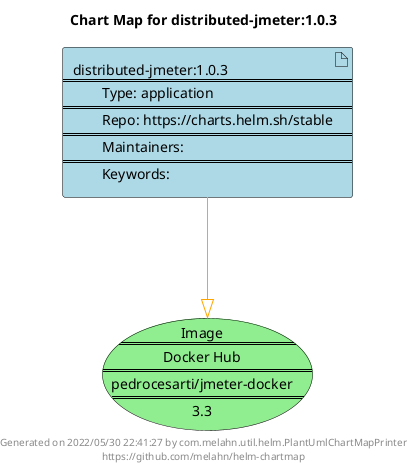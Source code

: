 @startuml
skinparam linetype ortho
skinparam backgroundColor white
skinparam usecaseBorderColor black
skinparam usecaseArrowColor LightSlateGray
skinparam artifactBorderColor black
skinparam artifactArrowColor LightSlateGray

title Chart Map for distributed-jmeter:1.0.3

'There is one referenced Helm Chart
artifact "distributed-jmeter:1.0.3\n====\n\tType: application\n====\n\tRepo: https://charts.helm.sh/stable\n====\n\tMaintainers: \n====\n\tKeywords: " as distributed_jmeter_1_0_3 #LightBlue

'There is one referenced Docker Image
usecase "Image\n====\nDocker Hub\n====\npedrocesarti/jmeter-docker\n====\n3.3" as pedrocesarti_jmeter_docker_3_3 #LightGreen

'Chart Dependencies
distributed_jmeter_1_0_3--[#orange]-|>pedrocesarti_jmeter_docker_3_3

center footer Generated on 2022/05/30 22:41:27 by com.melahn.util.helm.PlantUmlChartMapPrinter\nhttps://github.com/melahn/helm-chartmap
@enduml
